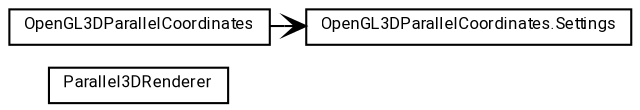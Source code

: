 #!/usr/local/bin/dot
#
# Class diagram 
# Generated by UMLGraph version R5_7_2-60-g0e99a6 (http://www.spinellis.gr/umlgraph/)
#

digraph G {
	graph [fontnames="svg"]
	edge [fontname="Roboto",fontsize=7,labelfontname="Roboto",labelfontsize=7,color="black"];
	node [fontname="Roboto",fontcolor="black",fontsize=8,shape=plaintext,margin=0,width=0,height=0];
	nodesep=0.15;
	ranksep=0.25;
	rankdir=LR;
	// de.lmu.ifi.dbs.elki.visualization.parallel3d.Parallel3DRenderer<O extends de.lmu.ifi.dbs.elki.data.NumberVector>
	c96090 [label=<<table title="de.lmu.ifi.dbs.elki.visualization.parallel3d.Parallel3DRenderer" border="0" cellborder="1" cellspacing="0" cellpadding="2" href="Parallel3DRenderer.html" target="_parent">
		<tr><td><table border="0" cellspacing="0" cellpadding="1">
		<tr><td align="center" balign="center"> <font face="Roboto">Parallel3DRenderer</font> </td></tr>
		</table></td></tr>
		</table>>, URL="Parallel3DRenderer.html"];
	// de.lmu.ifi.dbs.elki.visualization.parallel3d.OpenGL3DParallelCoordinates<O extends de.lmu.ifi.dbs.elki.data.NumberVector>
	c96091 [label=<<table title="de.lmu.ifi.dbs.elki.visualization.parallel3d.OpenGL3DParallelCoordinates" border="0" cellborder="1" cellspacing="0" cellpadding="2" href="OpenGL3DParallelCoordinates.html" target="_parent">
		<tr><td><table border="0" cellspacing="0" cellpadding="1">
		<tr><td align="center" balign="center"> <font face="Roboto">OpenGL3DParallelCoordinates</font> </td></tr>
		</table></td></tr>
		</table>>, URL="OpenGL3DParallelCoordinates.html"];
	// de.lmu.ifi.dbs.elki.visualization.parallel3d.OpenGL3DParallelCoordinates.Settings<O>
	c96092 [label=<<table title="de.lmu.ifi.dbs.elki.visualization.parallel3d.OpenGL3DParallelCoordinates.Settings" border="0" cellborder="1" cellspacing="0" cellpadding="2" href="OpenGL3DParallelCoordinates.Settings.html" target="_parent">
		<tr><td><table border="0" cellspacing="0" cellpadding="1">
		<tr><td align="center" balign="center"> <font face="Roboto">OpenGL3DParallelCoordinates.Settings</font> </td></tr>
		</table></td></tr>
		</table>>, URL="OpenGL3DParallelCoordinates.Settings.html"];
	// de.lmu.ifi.dbs.elki.visualization.parallel3d.OpenGL3DParallelCoordinates<O extends de.lmu.ifi.dbs.elki.data.NumberVector> navassoc de.lmu.ifi.dbs.elki.visualization.parallel3d.OpenGL3DParallelCoordinates.Settings<O>
	c96091 -> c96092 [arrowhead=open,weight=1];
}

